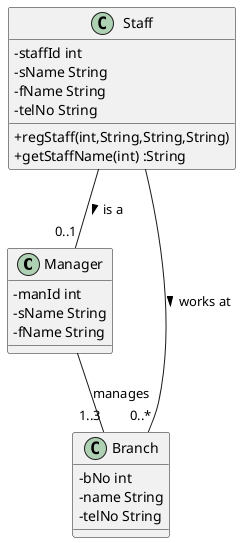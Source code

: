 @startuml



skinparam classAttributeIconSize 0
class Manager {
-manId int
-sName String
-fName String

}

skinparam classAttributeIconSize 0
class Branch {
-bNo int
-name String
-telNo String

}

skinparam classAttributeIconSize 0
class Staff {
-staffId int
-sName String
-fName String
-telNo String

+regStaff(int,String,String,String)
+getStaffName(int) :String

}

Manager -- "1..3" Branch : manages
Staff -- "0..1" Manager : is a >
Staff -- "0..*" Branch : works at >
@enduml